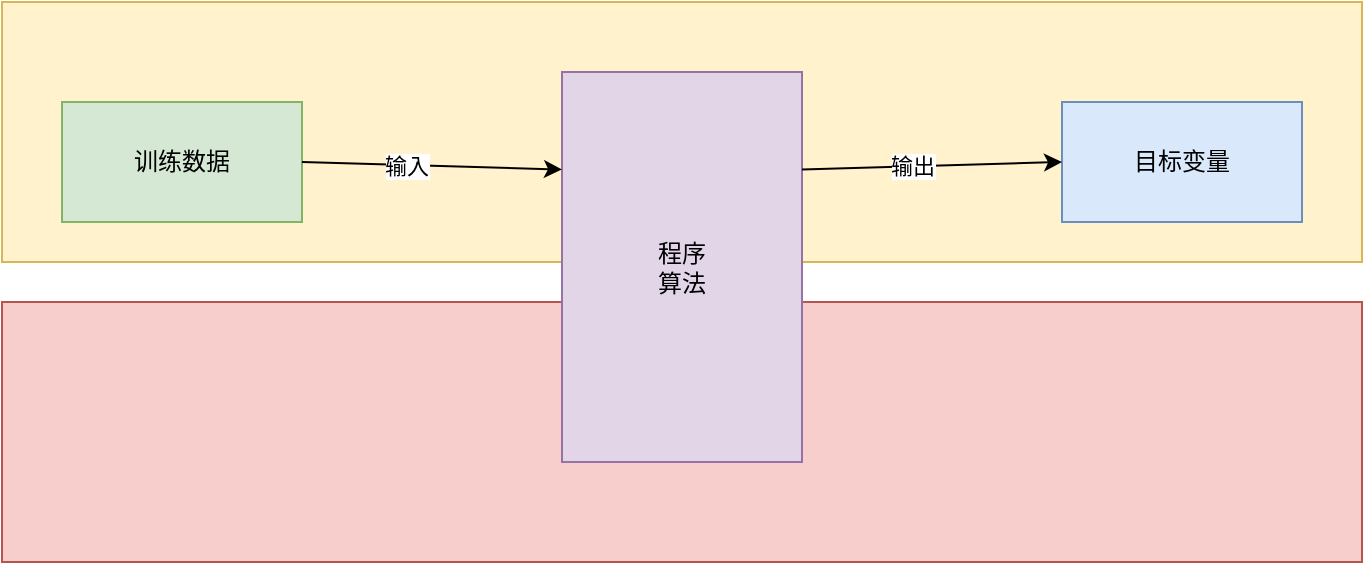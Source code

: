 <mxfile version="15.7.1" type="github">
  <diagram id="dV7MP0Tccf4ABeGAYr7y" name="Page-1">
    <mxGraphModel dx="1422" dy="762" grid="1" gridSize="10" guides="1" tooltips="1" connect="1" arrows="1" fold="1" page="1" pageScale="1" pageWidth="827" pageHeight="1169" math="0" shadow="0">
      <root>
        <mxCell id="0" />
        <mxCell id="1" parent="0" />
        <mxCell id="A17Amu2wYklyoq3os6Ca-1" value="" style="rounded=0;whiteSpace=wrap;html=1;fillColor=#fff2cc;strokeColor=#d6b656;" vertex="1" parent="1">
          <mxGeometry x="100" y="210" width="680" height="130" as="geometry" />
        </mxCell>
        <mxCell id="A17Amu2wYklyoq3os6Ca-2" value="" style="rounded=0;whiteSpace=wrap;html=1;fillColor=#f8cecc;strokeColor=#b85450;" vertex="1" parent="1">
          <mxGeometry x="100" y="360" width="680" height="130" as="geometry" />
        </mxCell>
        <mxCell id="A17Amu2wYklyoq3os6Ca-4" value="程序&lt;br&gt;算法" style="rounded=0;whiteSpace=wrap;html=1;fillColor=#e1d5e7;strokeColor=#9673a6;" vertex="1" parent="1">
          <mxGeometry x="380" y="245" width="120" height="195" as="geometry" />
        </mxCell>
        <mxCell id="A17Amu2wYklyoq3os6Ca-5" value="训练数据" style="rounded=0;whiteSpace=wrap;html=1;fillColor=#d5e8d4;strokeColor=#82b366;" vertex="1" parent="1">
          <mxGeometry x="130" y="260" width="120" height="60" as="geometry" />
        </mxCell>
        <mxCell id="A17Amu2wYklyoq3os6Ca-6" value="" style="endArrow=classic;html=1;rounded=0;exitX=1;exitY=0.5;exitDx=0;exitDy=0;entryX=0;entryY=0.25;entryDx=0;entryDy=0;" edge="1" parent="1" source="A17Amu2wYklyoq3os6Ca-5" target="A17Amu2wYklyoq3os6Ca-4">
          <mxGeometry width="50" height="50" relative="1" as="geometry">
            <mxPoint x="390" y="410" as="sourcePoint" />
            <mxPoint x="440" y="360" as="targetPoint" />
          </mxGeometry>
        </mxCell>
        <mxCell id="A17Amu2wYklyoq3os6Ca-7" value="输入" style="edgeLabel;html=1;align=center;verticalAlign=middle;resizable=0;points=[];" vertex="1" connectable="0" parent="A17Amu2wYklyoq3os6Ca-6">
          <mxGeometry x="-0.2" relative="1" as="geometry">
            <mxPoint as="offset" />
          </mxGeometry>
        </mxCell>
        <mxCell id="A17Amu2wYklyoq3os6Ca-8" value="目标变量" style="rounded=0;whiteSpace=wrap;html=1;fillColor=#dae8fc;strokeColor=#6c8ebf;" vertex="1" parent="1">
          <mxGeometry x="630" y="260" width="120" height="60" as="geometry" />
        </mxCell>
        <mxCell id="A17Amu2wYklyoq3os6Ca-9" value="" style="endArrow=classic;html=1;rounded=0;entryX=0;entryY=0.5;entryDx=0;entryDy=0;exitX=1;exitY=0.25;exitDx=0;exitDy=0;" edge="1" parent="1" source="A17Amu2wYklyoq3os6Ca-4" target="A17Amu2wYklyoq3os6Ca-8">
          <mxGeometry width="50" height="50" relative="1" as="geometry">
            <mxPoint x="390" y="410" as="sourcePoint" />
            <mxPoint x="440" y="360" as="targetPoint" />
          </mxGeometry>
        </mxCell>
        <mxCell id="A17Amu2wYklyoq3os6Ca-10" value="输出" style="edgeLabel;html=1;align=center;verticalAlign=middle;resizable=0;points=[];" vertex="1" connectable="0" parent="A17Amu2wYklyoq3os6Ca-9">
          <mxGeometry x="-0.154" relative="1" as="geometry">
            <mxPoint as="offset" />
          </mxGeometry>
        </mxCell>
      </root>
    </mxGraphModel>
  </diagram>
</mxfile>
